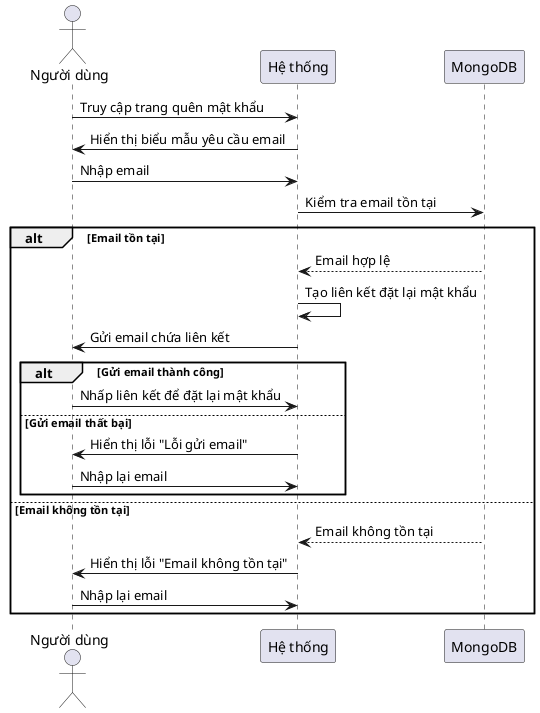 @startuml
actor "Người dùng" as User
participant "Hệ thống" as System
participant "MongoDB" as DB

User -> System: Truy cập trang quên mật khẩu
System -> User: Hiển thị biểu mẫu yêu cầu email
User -> System: Nhập email
System -> DB: Kiểm tra email tồn tại

alt Email tồn tại
    DB --> System: Email hợp lệ
    System -> System: Tạo liên kết đặt lại mật khẩu
    System -> User: Gửi email chứa liên kết
    alt Gửi email thành công
        User -> System: Nhấp liên kết để đặt lại mật khẩu
    else Gửi email thất bại
        System -> User: Hiển thị lỗi "Lỗi gửi email"
        User -> System: Nhập lại email
    end alt
else Email không tồn tại
    DB --> System: Email không tồn tại
    System -> User: Hiển thị lỗi "Email không tồn tại"
    User -> System: Nhập lại email
end alt

@enduml